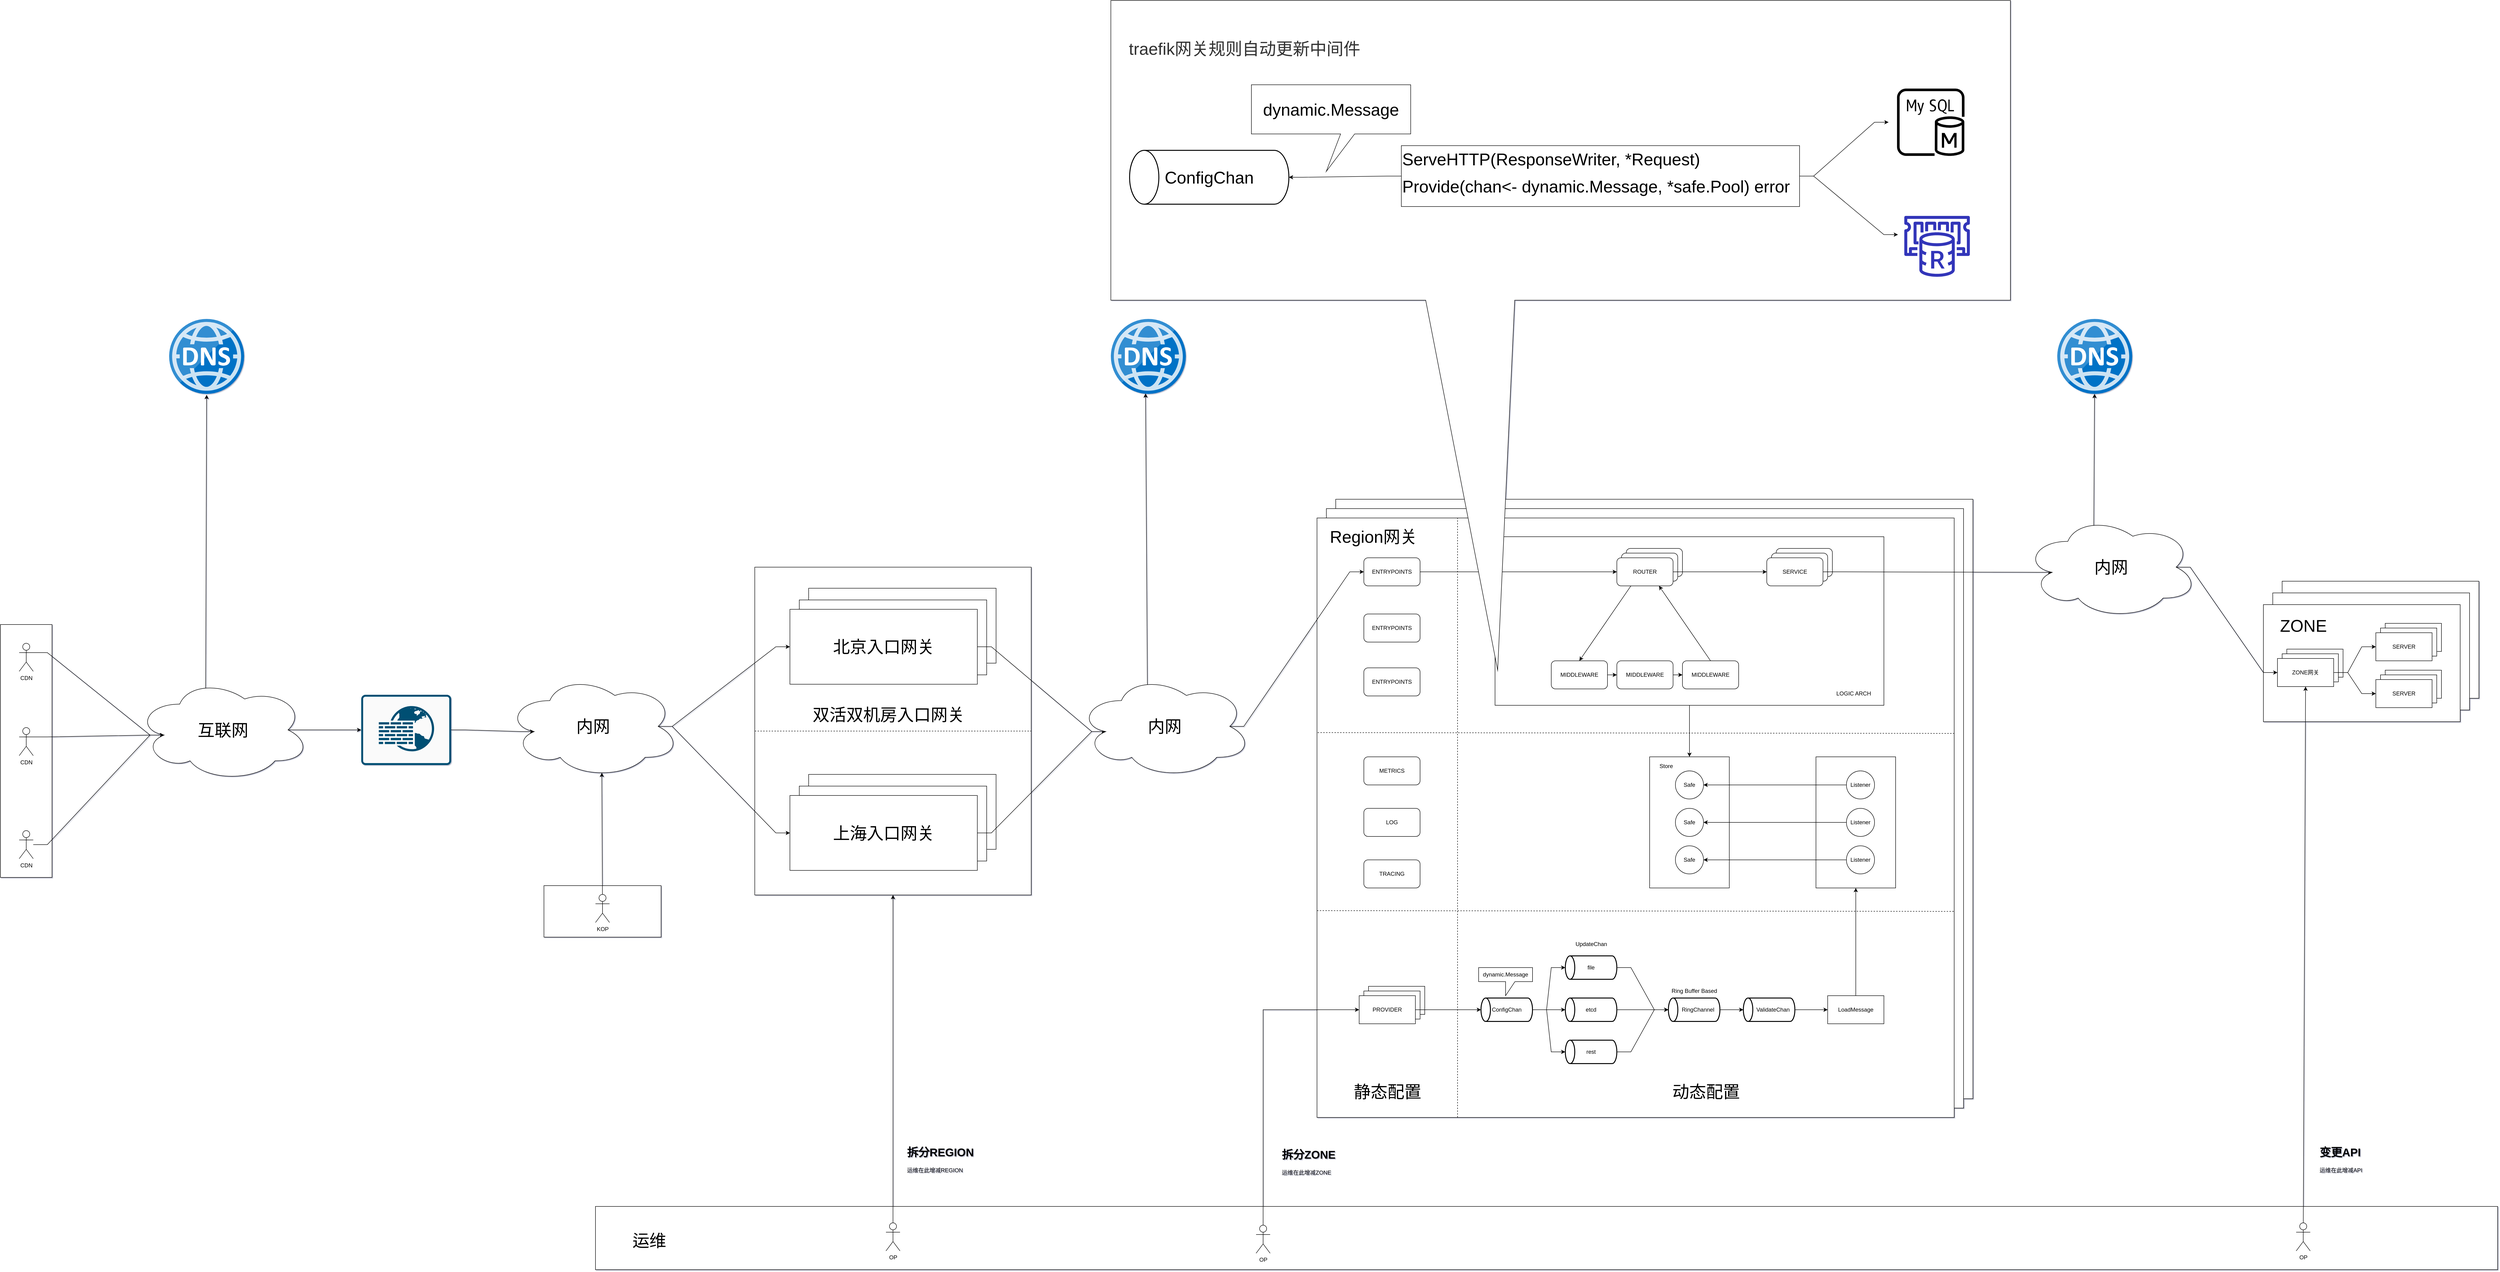 <mxfile compressed="true" version="13.3.0" type="github"><diagram id="VSeTSDTbGr7kno4e8ZSS" name="第 1 页"><mxGraphModel dx="2930" dy="1303" grid="1" gridSize="10" guides="1" tooltips="1" connect="1" arrows="1" fold="1" page="1" pageScale="1" pageWidth="1920" pageHeight="1200" math="1" shadow="1"><root><mxCell id="0"/><mxCell id="1" parent="0"/><mxCell id="nqDBLLpEvd7qS0_0Gc36-135" value="" style="rounded=0;whiteSpace=wrap;html=1;" vertex="1" parent="1"><mxGeometry x="1230" y="2500" width="250" height="110" as="geometry"/></mxCell><mxCell id="nqDBLLpEvd7qS0_0Gc36-91" value="" style="rounded=0;whiteSpace=wrap;html=1;" vertex="1" parent="1"><mxGeometry x="70" y="1942.5" width="110" height="540" as="geometry"/></mxCell><mxCell id="nqDBLLpEvd7qS0_0Gc36-75" value="" style="rounded=0;whiteSpace=wrap;html=1;" vertex="1" parent="1"><mxGeometry x="4940" y="1850" width="420" height="250" as="geometry"/></mxCell><mxCell id="nqDBLLpEvd7qS0_0Gc36-74" value="" style="rounded=0;whiteSpace=wrap;html=1;" vertex="1" parent="1"><mxGeometry x="4920" y="1875" width="420" height="250" as="geometry"/></mxCell><mxCell id="nqDBLLpEvd7qS0_0Gc36-72" value="" style="rounded=0;whiteSpace=wrap;html=1;" vertex="1" parent="1"><mxGeometry x="4900" y="1900" width="420" height="250" as="geometry"/></mxCell><mxCell id="nqDBLLpEvd7qS0_0Gc36-45" value="" style="rounded=0;whiteSpace=wrap;html=1;" vertex="1" parent="1"><mxGeometry x="1680" y="1820" width="590" height="700" as="geometry"/></mxCell><mxCell id="nqDBLLpEvd7qS0_0Gc36-6" value="" style="rounded=0;whiteSpace=wrap;html=1;" vertex="1" parent="1"><mxGeometry x="2920" y="1675" width="1360" height="1280" as="geometry"/></mxCell><mxCell id="nqDBLLpEvd7qS0_0Gc36-5" value="" style="rounded=0;whiteSpace=wrap;html=1;" vertex="1" parent="1"><mxGeometry x="2900" y="1695" width="1360" height="1280" as="geometry"/></mxCell><mxCell id="rJDTD4lO5hqLuJcOWx15-1" value="" style="rounded=0;whiteSpace=wrap;html=1;" parent="1" vertex="1"><mxGeometry x="2880" y="1715" width="1360" height="1280" as="geometry"/></mxCell><mxCell id="hZWeliGbYGQiQUXONn6z-80" style="edgeStyle=none;rounded=0;orthogonalLoop=1;jettySize=auto;html=1;exitX=0.5;exitY=1;exitDx=0;exitDy=0;entryX=0;entryY=0.5;entryDx=0;entryDy=0;fillColor=#FFFFFF;" parent="1" source="hZWeliGbYGQiQUXONn6z-21" target="hZWeliGbYGQiQUXONn6z-69" edge="1"><mxGeometry relative="1" as="geometry"/></mxCell><mxCell id="hZWeliGbYGQiQUXONn6z-21" value="" style="rounded=0;whiteSpace=wrap;html=1;" parent="1" vertex="1"><mxGeometry x="3260" y="1755" width="830" height="360" as="geometry"/></mxCell><mxCell id="hZWeliGbYGQiQUXONn6z-10" style="edgeStyle=orthogonalEdgeStyle;rounded=0;orthogonalLoop=1;jettySize=auto;html=1;" parent="1" source="0BeCym-39-swH0D2_rm6-1" target="0BeCym-39-swH0D2_rm6-5" edge="1"><mxGeometry relative="1" as="geometry"/></mxCell><mxCell id="0BeCym-39-swH0D2_rm6-1" value="ENTRYPOINTS" style="rounded=1;whiteSpace=wrap;html=1;" parent="1" vertex="1"><mxGeometry x="2980" y="1800" width="120" height="60" as="geometry"/></mxCell><mxCell id="0BeCym-39-swH0D2_rm6-3" value="" style="rounded=1;whiteSpace=wrap;html=1;movable=1;resizable=1;rotatable=1;deletable=1;editable=1;connectable=1;" parent="1" vertex="1"><mxGeometry x="3540" y="1780" width="120" height="60" as="geometry"/></mxCell><mxCell id="0BeCym-39-swH0D2_rm6-4" value="" style="rounded=1;whiteSpace=wrap;html=1;movable=1;resizable=1;rotatable=1;deletable=1;editable=1;connectable=1;" parent="1" vertex="1"><mxGeometry x="3530" y="1790" width="120" height="60" as="geometry"/></mxCell><mxCell id="hZWeliGbYGQiQUXONn6z-13" style="rounded=0;orthogonalLoop=1;jettySize=auto;html=1;exitX=0.25;exitY=1;exitDx=0;exitDy=0;entryX=0.5;entryY=0;entryDx=0;entryDy=0;" parent="1" source="0BeCym-39-swH0D2_rm6-5" target="f_kGkvsCkv21Wssh4Dlz-20" edge="1"><mxGeometry relative="1" as="geometry"/></mxCell><mxCell id="hZWeliGbYGQiQUXONn6z-16" style="edgeStyle=orthogonalEdgeStyle;curved=1;rounded=0;orthogonalLoop=1;jettySize=auto;html=1;exitX=1;exitY=0.5;exitDx=0;exitDy=0;" parent="1" source="0BeCym-39-swH0D2_rm6-5" target="0BeCym-39-swH0D2_rm6-8" edge="1"><mxGeometry relative="1" as="geometry"/></mxCell><mxCell id="0BeCym-39-swH0D2_rm6-5" value="ROUTER" style="rounded=1;whiteSpace=wrap;html=1;movable=1;resizable=1;rotatable=1;deletable=1;editable=1;connectable=1;" parent="1" vertex="1"><mxGeometry x="3520" y="1800" width="120" height="60" as="geometry"/></mxCell><mxCell id="0BeCym-39-swH0D2_rm6-6" value="" style="rounded=1;whiteSpace=wrap;html=1;movable=1;resizable=1;rotatable=1;deletable=1;editable=1;connectable=1;" parent="1" vertex="1"><mxGeometry x="3860" y="1780" width="120" height="60" as="geometry"/></mxCell><mxCell id="0BeCym-39-swH0D2_rm6-7" value="" style="rounded=1;whiteSpace=wrap;html=1;movable=1;resizable=1;rotatable=1;deletable=1;editable=1;connectable=1;" parent="1" vertex="1"><mxGeometry x="3850" y="1790" width="120" height="60" as="geometry"/></mxCell><mxCell id="nqDBLLpEvd7qS0_0Gc36-125" style="edgeStyle=entityRelationEdgeStyle;rounded=0;orthogonalLoop=1;jettySize=auto;html=1;exitX=1;exitY=0.5;exitDx=0;exitDy=0;entryX=0.16;entryY=0.55;entryDx=0;entryDy=0;entryPerimeter=0;" edge="1" parent="1" source="0BeCym-39-swH0D2_rm6-8" target="nqDBLLpEvd7qS0_0Gc36-124"><mxGeometry relative="1" as="geometry"/></mxCell><mxCell id="0BeCym-39-swH0D2_rm6-8" value="SERVICE" style="rounded=1;whiteSpace=wrap;html=1;movable=1;resizable=1;rotatable=1;deletable=1;editable=1;connectable=1;" parent="1" vertex="1"><mxGeometry x="3840" y="1800" width="120" height="60" as="geometry"/></mxCell><mxCell id="nqDBLLpEvd7qS0_0Gc36-108" style="rounded=0;orthogonalLoop=1;jettySize=auto;html=1;exitX=0.4;exitY=0.1;exitDx=0;exitDy=0;exitPerimeter=0;entryX=0.5;entryY=1.013;entryDx=0;entryDy=0;entryPerimeter=0;" edge="1" parent="1" source="0BeCym-39-swH0D2_rm6-13" target="nqDBLLpEvd7qS0_0Gc36-105"><mxGeometry relative="1" as="geometry"/></mxCell><mxCell id="nqDBLLpEvd7qS0_0Gc36-117" style="edgeStyle=entityRelationEdgeStyle;rounded=0;orthogonalLoop=1;jettySize=auto;html=1;exitX=0.875;exitY=0.5;exitDx=0;exitDy=0;exitPerimeter=0;entryX=0;entryY=0.5;entryDx=0;entryDy=0;entryPerimeter=0;" edge="1" parent="1" source="0BeCym-39-swH0D2_rm6-13" target="nqDBLLpEvd7qS0_0Gc36-113"><mxGeometry relative="1" as="geometry"/></mxCell><mxCell id="0BeCym-39-swH0D2_rm6-13" value="&lt;font style=&quot;font-size: 36px&quot;&gt;互联网&lt;/font&gt;" style="ellipse;shape=cloud;whiteSpace=wrap;html=1;" parent="1" vertex="1"><mxGeometry x="360" y="2057.5" width="370" height="220" as="geometry"/></mxCell><mxCell id="hZWeliGbYGQiQUXONn6z-14" style="edgeStyle=orthogonalEdgeStyle;curved=1;rounded=0;orthogonalLoop=1;jettySize=auto;html=1;exitX=1;exitY=0.5;exitDx=0;exitDy=0;" parent="1" source="f_kGkvsCkv21Wssh4Dlz-20" target="hZWeliGbYGQiQUXONn6z-8" edge="1"><mxGeometry relative="1" as="geometry"/></mxCell><mxCell id="f_kGkvsCkv21Wssh4Dlz-20" value="&lt;span style=&quot;font-family: &amp;#34;helvetica&amp;#34;&quot;&gt;MIDDLEWARE&lt;/span&gt;" style="rounded=1;whiteSpace=wrap;html=1;movable=1;resizable=1;rotatable=1;deletable=1;editable=1;connectable=1;" parent="1" vertex="1"><mxGeometry x="3380" y="2020" width="120" height="60" as="geometry"/></mxCell><mxCell id="f_kGkvsCkv21Wssh4Dlz-39" value="&lt;font style=&quot;font-size: 36px&quot;&gt;静态配置&lt;/font&gt;" style="text;html=1;align=center;verticalAlign=middle;resizable=0;points=[];autosize=1;" parent="1" vertex="1"><mxGeometry x="2950" y="2925" width="160" height="30" as="geometry"/></mxCell><mxCell id="f_kGkvsCkv21Wssh4Dlz-40" value="&lt;font style=&quot;font-size: 36px&quot;&gt;动态配置&lt;/font&gt;" style="text;html=1;align=center;verticalAlign=middle;resizable=0;points=[];autosize=1;" parent="1" vertex="1"><mxGeometry x="3630" y="2925" width="160" height="30" as="geometry"/></mxCell><mxCell id="hZWeliGbYGQiQUXONn6z-15" style="edgeStyle=orthogonalEdgeStyle;curved=1;rounded=0;orthogonalLoop=1;jettySize=auto;html=1;exitX=1;exitY=0.5;exitDx=0;exitDy=0;entryX=0;entryY=0.5;entryDx=0;entryDy=0;" parent="1" source="hZWeliGbYGQiQUXONn6z-8" target="hZWeliGbYGQiQUXONn6z-9" edge="1"><mxGeometry relative="1" as="geometry"/></mxCell><mxCell id="hZWeliGbYGQiQUXONn6z-8" value="&lt;span style=&quot;font-family: &amp;#34;helvetica&amp;#34;&quot;&gt;MIDDLEWARE&lt;/span&gt;" style="rounded=1;whiteSpace=wrap;html=1;movable=1;resizable=1;rotatable=1;deletable=1;editable=1;connectable=1;" parent="1" vertex="1"><mxGeometry x="3520" y="2020" width="120" height="60" as="geometry"/></mxCell><mxCell id="nqDBLLpEvd7qS0_0Gc36-35" style="rounded=0;orthogonalLoop=1;jettySize=auto;html=1;elbow=vertical;exitX=0.5;exitY=0;exitDx=0;exitDy=0;entryX=0.75;entryY=1;entryDx=0;entryDy=0;" edge="1" parent="1" source="hZWeliGbYGQiQUXONn6z-9" target="0BeCym-39-swH0D2_rm6-5"><mxGeometry relative="1" as="geometry"><mxPoint x="3620" y="1860" as="targetPoint"/></mxGeometry></mxCell><mxCell id="hZWeliGbYGQiQUXONn6z-9" value="&lt;span style=&quot;font-family: &amp;#34;helvetica&amp;#34;&quot;&gt;MIDDLEWARE&lt;/span&gt;" style="rounded=1;whiteSpace=wrap;html=1;movable=1;resizable=1;rotatable=1;deletable=1;editable=1;connectable=1;" parent="1" vertex="1"><mxGeometry x="3660" y="2020" width="120" height="60" as="geometry"/></mxCell><mxCell id="hZWeliGbYGQiQUXONn6z-43" style="edgeStyle=entityRelationEdgeStyle;rounded=0;orthogonalLoop=1;jettySize=auto;html=1;entryX=1;entryY=0.5;entryDx=0;entryDy=0;entryPerimeter=0;exitX=0;exitY=0.5;exitDx=0;exitDy=0;exitPerimeter=0;" parent="1" source="hZWeliGbYGQiQUXONn6z-17" target="hZWeliGbYGQiQUXONn6z-20" edge="1"><mxGeometry relative="1" as="geometry"/></mxCell><mxCell id="hZWeliGbYGQiQUXONn6z-17" value="file" style="strokeWidth=2;html=1;shape=mxgraph.flowchart.direct_data;whiteSpace=wrap;direction=west;" parent="1" vertex="1"><mxGeometry x="3410" y="2650" width="110" height="50" as="geometry"/></mxCell><mxCell id="hZWeliGbYGQiQUXONn6z-44" style="edgeStyle=none;rounded=0;orthogonalLoop=1;jettySize=auto;html=1;exitX=0;exitY=0.5;exitDx=0;exitDy=0;exitPerimeter=0;entryX=1;entryY=0.5;entryDx=0;entryDy=0;entryPerimeter=0;" parent="1" source="hZWeliGbYGQiQUXONn6z-36" target="hZWeliGbYGQiQUXONn6z-20" edge="1"><mxGeometry relative="1" as="geometry"/></mxCell><mxCell id="hZWeliGbYGQiQUXONn6z-36" value="etcd" style="strokeWidth=2;html=1;shape=mxgraph.flowchart.direct_data;whiteSpace=wrap;direction=west;" parent="1" vertex="1"><mxGeometry x="3410" y="2740" width="110" height="50" as="geometry"/></mxCell><mxCell id="hZWeliGbYGQiQUXONn6z-39" style="edgeStyle=entityRelationEdgeStyle;rounded=0;orthogonalLoop=1;jettySize=auto;html=1;exitX=0;exitY=0.5;exitDx=0;exitDy=0;exitPerimeter=0;entryX=1;entryY=0.5;entryDx=0;entryDy=0;entryPerimeter=0;" parent="1" source="hZWeliGbYGQiQUXONn6z-19" target="hZWeliGbYGQiQUXONn6z-17" edge="1"><mxGeometry relative="1" as="geometry"/></mxCell><mxCell id="hZWeliGbYGQiQUXONn6z-40" style="edgeStyle=none;rounded=0;orthogonalLoop=1;jettySize=auto;html=1;entryX=1;entryY=0.5;entryDx=0;entryDy=0;entryPerimeter=0;" parent="1" source="hZWeliGbYGQiQUXONn6z-19" target="hZWeliGbYGQiQUXONn6z-36" edge="1"><mxGeometry relative="1" as="geometry"/></mxCell><mxCell id="hZWeliGbYGQiQUXONn6z-41" style="edgeStyle=entityRelationEdgeStyle;rounded=0;orthogonalLoop=1;jettySize=auto;html=1;exitX=0;exitY=0.5;exitDx=0;exitDy=0;exitPerimeter=0;entryX=1;entryY=0.5;entryDx=0;entryDy=0;entryPerimeter=0;" parent="1" source="hZWeliGbYGQiQUXONn6z-19" target="hZWeliGbYGQiQUXONn6z-38" edge="1"><mxGeometry relative="1" as="geometry"/></mxCell><mxCell id="hZWeliGbYGQiQUXONn6z-19" value="ConfigChan" style="strokeWidth=2;html=1;shape=mxgraph.flowchart.direct_data;whiteSpace=wrap;direction=west;" parent="1" vertex="1"><mxGeometry x="3230" y="2740" width="110" height="50" as="geometry"/></mxCell><mxCell id="hZWeliGbYGQiQUXONn6z-47" style="edgeStyle=entityRelationEdgeStyle;rounded=0;orthogonalLoop=1;jettySize=auto;html=1;exitX=0;exitY=0.5;exitDx=0;exitDy=0;exitPerimeter=0;" parent="1" source="hZWeliGbYGQiQUXONn6z-20" target="hZWeliGbYGQiQUXONn6z-46" edge="1"><mxGeometry relative="1" as="geometry"/></mxCell><mxCell id="hZWeliGbYGQiQUXONn6z-20" value="&amp;nbsp; &amp;nbsp; &amp;nbsp;RingChannel" style="strokeWidth=2;html=1;shape=mxgraph.flowchart.direct_data;whiteSpace=wrap;direction=west;" parent="1" vertex="1"><mxGeometry x="3630" y="2740" width="110" height="50" as="geometry"/></mxCell><mxCell id="hZWeliGbYGQiQUXONn6z-22" value="LOGIC ARCH" style="text;html=1;align=center;verticalAlign=middle;resizable=0;points=[];autosize=1;" parent="1" vertex="1"><mxGeometry x="3980" y="2080" width="90" height="20" as="geometry"/></mxCell><mxCell id="hZWeliGbYGQiQUXONn6z-24" value="dynamic.Message" style="shape=callout;whiteSpace=wrap;html=1;perimeter=calloutPerimeter;" parent="1" vertex="1"><mxGeometry x="3225" y="2675" width="115" height="60" as="geometry"/></mxCell><mxCell id="hZWeliGbYGQiQUXONn6z-45" style="edgeStyle=entityRelationEdgeStyle;rounded=0;orthogonalLoop=1;jettySize=auto;html=1;exitX=0;exitY=0.5;exitDx=0;exitDy=0;exitPerimeter=0;entryX=1;entryY=0.5;entryDx=0;entryDy=0;entryPerimeter=0;" parent="1" source="hZWeliGbYGQiQUXONn6z-38" target="hZWeliGbYGQiQUXONn6z-20" edge="1"><mxGeometry relative="1" as="geometry"><mxPoint x="3630" y="2545" as="targetPoint"/></mxGeometry></mxCell><mxCell id="hZWeliGbYGQiQUXONn6z-38" value="rest" style="strokeWidth=2;html=1;shape=mxgraph.flowchart.direct_data;whiteSpace=wrap;direction=west;" parent="1" vertex="1"><mxGeometry x="3410" y="2830" width="110" height="50" as="geometry"/></mxCell><mxCell id="hZWeliGbYGQiQUXONn6z-42" value="UpdateChan" style="text;html=1;resizable=0;autosize=1;align=center;verticalAlign=middle;points=[];fillColor=none;strokeColor=none;rounded=0;" parent="1" vertex="1"><mxGeometry x="3425" y="2615" width="80" height="20" as="geometry"/></mxCell><mxCell id="hZWeliGbYGQiQUXONn6z-50" style="edgeStyle=entityRelationEdgeStyle;rounded=0;orthogonalLoop=1;jettySize=auto;html=1;exitX=0;exitY=0.5;exitDx=0;exitDy=0;exitPerimeter=0;entryX=0;entryY=0.5;entryDx=0;entryDy=0;" parent="1" source="hZWeliGbYGQiQUXONn6z-46" target="hZWeliGbYGQiQUXONn6z-49" edge="1"><mxGeometry relative="1" as="geometry"/></mxCell><mxCell id="hZWeliGbYGQiQUXONn6z-46" value="&amp;nbsp; &amp;nbsp; &amp;nbsp;ValidateChan" style="strokeWidth=2;html=1;shape=mxgraph.flowchart.direct_data;whiteSpace=wrap;direction=west;" parent="1" vertex="1"><mxGeometry x="3790" y="2740" width="110" height="50" as="geometry"/></mxCell><mxCell id="hZWeliGbYGQiQUXONn6z-48" value="Ring Buffer Based" style="text;html=1;resizable=0;autosize=1;align=center;verticalAlign=middle;points=[];fillColor=none;strokeColor=none;rounded=0;" parent="1" vertex="1"><mxGeometry x="3630" y="2715" width="110" height="20" as="geometry"/></mxCell><mxCell id="hZWeliGbYGQiQUXONn6z-54" style="rounded=0;orthogonalLoop=1;jettySize=auto;html=1;exitX=0.5;exitY=0;exitDx=0;exitDy=0;entryX=1;entryY=0.5;entryDx=0;entryDy=0;fillColor=#FFFFFF;" parent="1" source="hZWeliGbYGQiQUXONn6z-49" target="hZWeliGbYGQiQUXONn6z-53" edge="1"><mxGeometry relative="1" as="geometry"/></mxCell><mxCell id="hZWeliGbYGQiQUXONn6z-49" value="LoadMessage" style="rounded=0;whiteSpace=wrap;html=1;" parent="1" vertex="1"><mxGeometry x="3970" y="2735" width="120" height="60" as="geometry"/></mxCell><mxCell id="hZWeliGbYGQiQUXONn6z-53" value="" style="rounded=0;whiteSpace=wrap;html=1;direction=south;" parent="1" vertex="1"><mxGeometry x="3945" y="2225" width="170" height="280" as="geometry"/></mxCell><mxCell id="hZWeliGbYGQiQUXONn6z-58" value="Listener" style="ellipse;whiteSpace=wrap;html=1;aspect=fixed;" parent="1" vertex="1"><mxGeometry x="4010" y="2415" width="60" height="60" as="geometry"/></mxCell><mxCell id="hZWeliGbYGQiQUXONn6z-69" value="" style="rounded=0;whiteSpace=wrap;html=1;direction=south;" parent="1" vertex="1"><mxGeometry x="3590" y="2225" width="170" height="280" as="geometry"/></mxCell><mxCell id="hZWeliGbYGQiQUXONn6z-68" value="Safe" style="ellipse;whiteSpace=wrap;html=1;aspect=fixed;" parent="1" vertex="1"><mxGeometry x="3645" y="2415" width="60" height="60" as="geometry"/></mxCell><mxCell id="hZWeliGbYGQiQUXONn6z-75" style="edgeStyle=none;rounded=0;orthogonalLoop=1;jettySize=auto;html=1;exitX=0;exitY=0.5;exitDx=0;exitDy=0;entryX=1;entryY=0.5;entryDx=0;entryDy=0;fillColor=#FFFFFF;" parent="1" source="hZWeliGbYGQiQUXONn6z-70" target="hZWeliGbYGQiQUXONn6z-71" edge="1"><mxGeometry relative="1" as="geometry"/></mxCell><mxCell id="hZWeliGbYGQiQUXONn6z-70" value="Listener" style="ellipse;whiteSpace=wrap;html=1;aspect=fixed;" parent="1" vertex="1"><mxGeometry x="4010" y="2335" width="60" height="60" as="geometry"/></mxCell><mxCell id="hZWeliGbYGQiQUXONn6z-71" value="Safe" style="ellipse;whiteSpace=wrap;html=1;aspect=fixed;" parent="1" vertex="1"><mxGeometry x="3645" y="2335" width="60" height="60" as="geometry"/></mxCell><mxCell id="hZWeliGbYGQiQUXONn6z-78" style="edgeStyle=none;rounded=0;orthogonalLoop=1;jettySize=auto;html=1;fillColor=#FFFFFF;" parent="1" source="hZWeliGbYGQiQUXONn6z-72" target="hZWeliGbYGQiQUXONn6z-73" edge="1"><mxGeometry relative="1" as="geometry"/></mxCell><mxCell id="hZWeliGbYGQiQUXONn6z-72" value="Listener" style="ellipse;whiteSpace=wrap;html=1;aspect=fixed;" parent="1" vertex="1"><mxGeometry x="4010" y="2255" width="60" height="60" as="geometry"/></mxCell><mxCell id="hZWeliGbYGQiQUXONn6z-73" value="Safe" style="ellipse;whiteSpace=wrap;html=1;aspect=fixed;" parent="1" vertex="1"><mxGeometry x="3645" y="2255" width="60" height="60" as="geometry"/></mxCell><mxCell id="hZWeliGbYGQiQUXONn6z-74" style="edgeStyle=none;rounded=0;orthogonalLoop=1;jettySize=auto;html=1;exitX=0;exitY=0.5;exitDx=0;exitDy=0;fillColor=#FFFFFF;" parent="1" source="hZWeliGbYGQiQUXONn6z-58" target="hZWeliGbYGQiQUXONn6z-68" edge="1"><mxGeometry relative="1" as="geometry"/></mxCell><mxCell id="hZWeliGbYGQiQUXONn6z-79" value="Store" style="text;html=1;resizable=0;autosize=1;align=center;verticalAlign=middle;points=[];fillColor=none;strokeColor=none;rounded=0;" parent="1" vertex="1"><mxGeometry x="3605" y="2235" width="40" height="20" as="geometry"/></mxCell><mxCell id="hZWeliGbYGQiQUXONn6z-82" value="" style="endArrow=none;dashed=1;html=1;fillColor=#FFFFFF;exitX=0;exitY=0.655;exitDx=0;exitDy=0;exitPerimeter=0;" parent="1" source="rJDTD4lO5hqLuJcOWx15-1" edge="1"><mxGeometry width="50" height="50" relative="1" as="geometry"><mxPoint x="3180" y="2555" as="sourcePoint"/><mxPoint x="4240" y="2555" as="targetPoint"/></mxGeometry></mxCell><mxCell id="hZWeliGbYGQiQUXONn6z-83" value="" style="endArrow=none;dashed=1;html=1;fillColor=#FFFFFF;exitX=0.001;exitY=0.358;exitDx=0;exitDy=0;exitPerimeter=0;" parent="1" source="rJDTD4lO5hqLuJcOWx15-1" edge="1"><mxGeometry width="50" height="50" relative="1" as="geometry"><mxPoint x="3180" y="2175" as="sourcePoint"/><mxPoint x="4240" y="2175" as="targetPoint"/></mxGeometry></mxCell><mxCell id="hZWeliGbYGQiQUXONn6z-84" value="" style="endArrow=none;dashed=1;html=1;fillColor=#FFFFFF;" parent="1" edge="1"><mxGeometry width="50" height="50" relative="1" as="geometry"><mxPoint x="3180" y="2995" as="sourcePoint"/><mxPoint x="3180" y="1715" as="targetPoint"/></mxGeometry></mxCell><mxCell id="hZWeliGbYGQiQUXONn6z-87" value="METRICS" style="rounded=1;whiteSpace=wrap;html=1;" parent="1" vertex="1"><mxGeometry x="2980" y="2225" width="120" height="60" as="geometry"/></mxCell><mxCell id="hZWeliGbYGQiQUXONn6z-88" value="LOG" style="rounded=1;whiteSpace=wrap;html=1;" parent="1" vertex="1"><mxGeometry x="2980" y="2335" width="120" height="60" as="geometry"/></mxCell><mxCell id="hZWeliGbYGQiQUXONn6z-89" value="TRACING" style="rounded=1;whiteSpace=wrap;html=1;" parent="1" vertex="1"><mxGeometry x="2980" y="2445" width="120" height="60" as="geometry"/></mxCell><mxCell id="nqDBLLpEvd7qS0_0Gc36-7" value="&lt;font style=&quot;font-size: 36px&quot;&gt;Region网关&lt;/font&gt;" style="text;html=1;resizable=0;autosize=1;align=center;verticalAlign=middle;points=[];fillColor=none;strokeColor=none;rounded=0;" vertex="1" parent="1"><mxGeometry x="2900" y="1740" width="200" height="30" as="geometry"/></mxCell><mxCell id="nqDBLLpEvd7qS0_0Gc36-20" value="" style="rounded=0;whiteSpace=wrap;html=1;" vertex="1" parent="1"><mxGeometry x="5160" y="1940" width="120" height="60" as="geometry"/></mxCell><mxCell id="nqDBLLpEvd7qS0_0Gc36-21" value="" style="rounded=0;whiteSpace=wrap;html=1;" vertex="1" parent="1"><mxGeometry x="5150" y="1950" width="120" height="60" as="geometry"/></mxCell><mxCell id="nqDBLLpEvd7qS0_0Gc36-22" value="SERVER" style="rounded=0;whiteSpace=wrap;html=1;" vertex="1" parent="1"><mxGeometry x="5140" y="1960" width="120" height="60" as="geometry"/></mxCell><mxCell id="nqDBLLpEvd7qS0_0Gc36-23" value="" style="rounded=0;whiteSpace=wrap;html=1;" vertex="1" parent="1"><mxGeometry x="5160" y="2040" width="120" height="60" as="geometry"/></mxCell><mxCell id="nqDBLLpEvd7qS0_0Gc36-24" value="" style="rounded=0;whiteSpace=wrap;html=1;" vertex="1" parent="1"><mxGeometry x="5150" y="2050" width="120" height="60" as="geometry"/></mxCell><mxCell id="nqDBLLpEvd7qS0_0Gc36-25" value="&lt;span&gt;SERVER&lt;/span&gt;" style="rounded=0;whiteSpace=wrap;html=1;" vertex="1" parent="1"><mxGeometry x="5140" y="2060" width="120" height="60" as="geometry"/></mxCell><mxCell id="nqDBLLpEvd7qS0_0Gc36-26" value="&lt;font style=&quot;font-size: 36px&quot;&gt;ZONE&lt;/font&gt;" style="text;html=1;resizable=0;autosize=1;align=center;verticalAlign=middle;points=[];fillColor=none;strokeColor=none;rounded=0;" vertex="1" parent="1"><mxGeometry x="4925" y="1930" width="120" height="30" as="geometry"/></mxCell><mxCell id="nqDBLLpEvd7qS0_0Gc36-27" value="" style="rounded=0;whiteSpace=wrap;html=1;" vertex="1" parent="1"><mxGeometry x="4950" y="1995" width="120" height="60" as="geometry"/></mxCell><mxCell id="nqDBLLpEvd7qS0_0Gc36-28" value="" style="rounded=0;whiteSpace=wrap;html=1;" vertex="1" parent="1"><mxGeometry x="4940" y="2005" width="120" height="60" as="geometry"/></mxCell><mxCell id="nqDBLLpEvd7qS0_0Gc36-29" style="edgeStyle=entityRelationEdgeStyle;rounded=0;orthogonalLoop=1;jettySize=auto;html=1;entryX=0;entryY=0.5;entryDx=0;entryDy=0;" edge="1" parent="1" source="nqDBLLpEvd7qS0_0Gc36-31" target="nqDBLLpEvd7qS0_0Gc36-25"><mxGeometry relative="1" as="geometry"/></mxCell><mxCell id="nqDBLLpEvd7qS0_0Gc36-30" style="edgeStyle=entityRelationEdgeStyle;rounded=0;orthogonalLoop=1;jettySize=auto;html=1;exitX=1;exitY=0.5;exitDx=0;exitDy=0;entryX=0;entryY=0.5;entryDx=0;entryDy=0;" edge="1" parent="1" source="nqDBLLpEvd7qS0_0Gc36-31" target="nqDBLLpEvd7qS0_0Gc36-22"><mxGeometry relative="1" as="geometry"/></mxCell><mxCell id="nqDBLLpEvd7qS0_0Gc36-31" value="ZONE网关" style="rounded=0;whiteSpace=wrap;html=1;" vertex="1" parent="1"><mxGeometry x="4930" y="2015" width="120" height="60" as="geometry"/></mxCell><mxCell id="nqDBLLpEvd7qS0_0Gc36-38" value="" style="rounded=0;whiteSpace=wrap;html=1;" vertex="1" parent="1"><mxGeometry x="1795" y="1865" width="400" height="160" as="geometry"/></mxCell><mxCell id="nqDBLLpEvd7qS0_0Gc36-39" value="" style="rounded=0;whiteSpace=wrap;html=1;" vertex="1" parent="1"><mxGeometry x="1775" y="1890" width="400" height="160" as="geometry"/></mxCell><mxCell id="nqDBLLpEvd7qS0_0Gc36-122" style="edgeStyle=entityRelationEdgeStyle;rounded=0;orthogonalLoop=1;jettySize=auto;html=1;exitX=1;exitY=0.5;exitDx=0;exitDy=0;entryX=0.16;entryY=0.55;entryDx=0;entryDy=0;entryPerimeter=0;" edge="1" parent="1" source="nqDBLLpEvd7qS0_0Gc36-40" target="nqDBLLpEvd7qS0_0Gc36-120"><mxGeometry relative="1" as="geometry"/></mxCell><mxCell id="nqDBLLpEvd7qS0_0Gc36-40" value="&lt;font style=&quot;font-size: 36px&quot;&gt;北京入口网关&lt;/font&gt;" style="rounded=0;whiteSpace=wrap;html=1;" vertex="1" parent="1"><mxGeometry x="1755" y="1910" width="400" height="160" as="geometry"/></mxCell><mxCell id="nqDBLLpEvd7qS0_0Gc36-41" value="" style="rounded=0;whiteSpace=wrap;html=1;" vertex="1" parent="1"><mxGeometry x="1795" y="2262.5" width="400" height="160" as="geometry"/></mxCell><mxCell id="nqDBLLpEvd7qS0_0Gc36-42" value="" style="rounded=0;whiteSpace=wrap;html=1;" vertex="1" parent="1"><mxGeometry x="1775" y="2287.5" width="400" height="160" as="geometry"/></mxCell><mxCell id="nqDBLLpEvd7qS0_0Gc36-123" style="edgeStyle=entityRelationEdgeStyle;rounded=0;orthogonalLoop=1;jettySize=auto;html=1;exitX=1;exitY=0.5;exitDx=0;exitDy=0;entryX=0.16;entryY=0.55;entryDx=0;entryDy=0;entryPerimeter=0;" edge="1" parent="1" source="nqDBLLpEvd7qS0_0Gc36-43" target="nqDBLLpEvd7qS0_0Gc36-120"><mxGeometry relative="1" as="geometry"/></mxCell><mxCell id="nqDBLLpEvd7qS0_0Gc36-43" value="&lt;font style=&quot;font-size: 36px&quot;&gt;上海入口网关&lt;/font&gt;" style="rounded=0;whiteSpace=wrap;html=1;" vertex="1" parent="1"><mxGeometry x="1755" y="2307.5" width="400" height="160" as="geometry"/></mxCell><mxCell id="nqDBLLpEvd7qS0_0Gc36-46" value="&lt;font style=&quot;font-size: 36px&quot;&gt;双活双机房入口网关&lt;/font&gt;" style="text;html=1;resizable=0;autosize=1;align=center;verticalAlign=middle;points=[];fillColor=none;strokeColor=none;rounded=0;" vertex="1" parent="1"><mxGeometry x="1795" y="2120" width="340" height="30" as="geometry"/></mxCell><mxCell id="nqDBLLpEvd7qS0_0Gc36-53" value="" style="endArrow=none;dashed=1;html=1;exitX=0;exitY=0.5;exitDx=0;exitDy=0;entryX=1;entryY=0.5;entryDx=0;entryDy=0;" edge="1" parent="1" source="nqDBLLpEvd7qS0_0Gc36-45" target="nqDBLLpEvd7qS0_0Gc36-45"><mxGeometry width="50" height="50" relative="1" as="geometry"><mxPoint x="2380" y="2400" as="sourcePoint"/><mxPoint x="2430" y="2350" as="targetPoint"/></mxGeometry></mxCell><mxCell id="nqDBLLpEvd7qS0_0Gc36-61" style="edgeStyle=entityRelationEdgeStyle;rounded=0;orthogonalLoop=1;jettySize=auto;html=1;exitX=1;exitY=0.333;exitDx=0;exitDy=0;exitPerimeter=0;entryX=0.16;entryY=0.55;entryDx=0;entryDy=0;entryPerimeter=0;" edge="1" parent="1" source="nqDBLLpEvd7qS0_0Gc36-54" target="0BeCym-39-swH0D2_rm6-13"><mxGeometry relative="1" as="geometry"/></mxCell><mxCell id="nqDBLLpEvd7qS0_0Gc36-54" value="CDN" style="shape=umlActor;verticalLabelPosition=bottom;labelBackgroundColor=#ffffff;verticalAlign=top;html=1;outlineConnect=0;" vertex="1" parent="1"><mxGeometry x="110" y="1982.5" width="30" height="60" as="geometry"/></mxCell><mxCell id="nqDBLLpEvd7qS0_0Gc36-58" style="edgeStyle=entityRelationEdgeStyle;rounded=0;orthogonalLoop=1;jettySize=auto;html=1;entryX=0.16;entryY=0.55;entryDx=0;entryDy=0;entryPerimeter=0;" edge="1" parent="1" source="nqDBLLpEvd7qS0_0Gc36-57" target="0BeCym-39-swH0D2_rm6-13"><mxGeometry relative="1" as="geometry"/></mxCell><mxCell id="nqDBLLpEvd7qS0_0Gc36-57" value="CDN" style="shape=umlActor;verticalLabelPosition=bottom;labelBackgroundColor=#ffffff;verticalAlign=top;html=1;outlineConnect=0;" vertex="1" parent="1"><mxGeometry x="110" y="2382.5" width="30" height="60" as="geometry"/></mxCell><mxCell id="nqDBLLpEvd7qS0_0Gc36-65" style="edgeStyle=entityRelationEdgeStyle;rounded=0;orthogonalLoop=1;jettySize=auto;html=1;exitX=1;exitY=0.333;exitDx=0;exitDy=0;exitPerimeter=0;entryX=0.16;entryY=0.55;entryDx=0;entryDy=0;entryPerimeter=0;" edge="1" parent="1" source="nqDBLLpEvd7qS0_0Gc36-64" target="0BeCym-39-swH0D2_rm6-13"><mxGeometry relative="1" as="geometry"/></mxCell><mxCell id="nqDBLLpEvd7qS0_0Gc36-64" value="CDN" style="shape=umlActor;verticalLabelPosition=bottom;labelBackgroundColor=#ffffff;verticalAlign=top;html=1;outlineConnect=0;" vertex="1" parent="1"><mxGeometry x="110" y="2162.5" width="30" height="60" as="geometry"/></mxCell><mxCell id="nqDBLLpEvd7qS0_0Gc36-80" value="ENTRYPOINTS" style="rounded=1;whiteSpace=wrap;html=1;" vertex="1" parent="1"><mxGeometry x="2980" y="1920" width="120" height="60" as="geometry"/></mxCell><mxCell id="nqDBLLpEvd7qS0_0Gc36-81" value="ENTRYPOINTS" style="rounded=1;whiteSpace=wrap;html=1;" vertex="1" parent="1"><mxGeometry x="2980" y="2035" width="120" height="60" as="geometry"/></mxCell><mxCell id="nqDBLLpEvd7qS0_0Gc36-92" value="" style="rounded=0;whiteSpace=wrap;html=1;" vertex="1" parent="1"><mxGeometry x="1340" y="3185" width="4060" height="135" as="geometry"/></mxCell><mxCell id="nqDBLLpEvd7qS0_0Gc36-82" value="OP" style="shape=umlActor;verticalLabelPosition=bottom;labelBackgroundColor=#ffffff;verticalAlign=top;html=1;outlineConnect=0;" vertex="1" parent="1"><mxGeometry x="4970" y="3220" width="30" height="60" as="geometry"/></mxCell><mxCell id="nqDBLLpEvd7qS0_0Gc36-83" style="rounded=0;orthogonalLoop=1;jettySize=auto;html=1;entryX=0.5;entryY=1;entryDx=0;entryDy=0;" edge="1" parent="1" source="nqDBLLpEvd7qS0_0Gc36-82" target="nqDBLLpEvd7qS0_0Gc36-31"><mxGeometry relative="1" as="geometry"/></mxCell><mxCell id="nqDBLLpEvd7qS0_0Gc36-96" style="rounded=0;orthogonalLoop=1;jettySize=auto;html=1;exitX=0.5;exitY=0;exitDx=0;exitDy=0;exitPerimeter=0;entryX=0;entryY=0.5;entryDx=0;entryDy=0;edgeStyle=orthogonalEdgeStyle;" edge="1" parent="1" source="f_kGkvsCkv21Wssh4Dlz-41" target="nqDBLLpEvd7qS0_0Gc36-95"><mxGeometry relative="1" as="geometry"/></mxCell><mxCell id="f_kGkvsCkv21Wssh4Dlz-41" value="OP" style="shape=umlActor;verticalLabelPosition=bottom;labelBackgroundColor=#ffffff;verticalAlign=top;html=1;outlineConnect=0;" parent="1" vertex="1"><mxGeometry x="2750" y="3225" width="30" height="60" as="geometry"/></mxCell><mxCell id="nqDBLLpEvd7qS0_0Gc36-93" value="" style="rounded=0;whiteSpace=wrap;html=1;" vertex="1" parent="1"><mxGeometry x="2990" y="2715" width="120" height="60" as="geometry"/></mxCell><mxCell id="nqDBLLpEvd7qS0_0Gc36-94" value="" style="rounded=0;whiteSpace=wrap;html=1;" vertex="1" parent="1"><mxGeometry x="2980" y="2725" width="120" height="60" as="geometry"/></mxCell><mxCell id="nqDBLLpEvd7qS0_0Gc36-103" style="edgeStyle=none;rounded=0;orthogonalLoop=1;jettySize=auto;html=1;exitX=1;exitY=0.5;exitDx=0;exitDy=0;entryX=1;entryY=0.5;entryDx=0;entryDy=0;entryPerimeter=0;" edge="1" parent="1" source="nqDBLLpEvd7qS0_0Gc36-95" target="hZWeliGbYGQiQUXONn6z-19"><mxGeometry relative="1" as="geometry"/></mxCell><mxCell id="nqDBLLpEvd7qS0_0Gc36-95" value="PROVIDER" style="rounded=0;whiteSpace=wrap;html=1;" vertex="1" parent="1"><mxGeometry x="2970" y="2735" width="120" height="60" as="geometry"/></mxCell><mxCell id="nqDBLLpEvd7qS0_0Gc36-84" value="OP" style="shape=umlActor;verticalLabelPosition=bottom;labelBackgroundColor=#ffffff;verticalAlign=top;html=1;outlineConnect=0;" vertex="1" parent="1"><mxGeometry x="1960" y="3220" width="30" height="60" as="geometry"/></mxCell><mxCell id="nqDBLLpEvd7qS0_0Gc36-85" style="edgeStyle=none;rounded=0;orthogonalLoop=1;jettySize=auto;html=1;exitX=0.5;exitY=0;exitDx=0;exitDy=0;exitPerimeter=0;entryX=0.5;entryY=1;entryDx=0;entryDy=0;" edge="1" parent="1" source="nqDBLLpEvd7qS0_0Gc36-84" target="nqDBLLpEvd7qS0_0Gc36-45"><mxGeometry relative="1" as="geometry"><mxPoint x="1954" y="2600" as="targetPoint"/></mxGeometry></mxCell><mxCell id="nqDBLLpEvd7qS0_0Gc36-99" value="&lt;h1&gt;拆分REGION&lt;/h1&gt;&lt;p&gt;运维在此增减REGION&lt;/p&gt;" style="text;html=1;strokeColor=none;fillColor=none;spacing=5;spacingTop=-20;whiteSpace=wrap;overflow=hidden;rounded=0;" vertex="1" parent="1"><mxGeometry x="2000" y="3050" width="190" height="120" as="geometry"/></mxCell><mxCell id="nqDBLLpEvd7qS0_0Gc36-100" value="&lt;font style=&quot;font-size: 36px&quot;&gt;运维&lt;/font&gt;" style="text;html=1;strokeColor=none;fillColor=none;align=center;verticalAlign=middle;whiteSpace=wrap;rounded=0;" vertex="1" parent="1"><mxGeometry x="1400" y="3247.5" width="110" height="20" as="geometry"/></mxCell><mxCell id="nqDBLLpEvd7qS0_0Gc36-101" value="&lt;h1&gt;拆分ZONE&lt;/h1&gt;&lt;p&gt;运维在此增减ZONE&lt;/p&gt;" style="text;html=1;strokeColor=none;fillColor=none;spacing=5;spacingTop=-20;whiteSpace=wrap;overflow=hidden;rounded=0;" vertex="1" parent="1"><mxGeometry x="2800" y="3055" width="190" height="120" as="geometry"/></mxCell><mxCell id="nqDBLLpEvd7qS0_0Gc36-102" value="&lt;h1&gt;变更API&lt;/h1&gt;&lt;p&gt;运维在此增减API&lt;/p&gt;" style="text;html=1;strokeColor=none;fillColor=none;spacing=5;spacingTop=-20;whiteSpace=wrap;overflow=hidden;rounded=0;" vertex="1" parent="1"><mxGeometry x="5015" y="3050" width="190" height="120" as="geometry"/></mxCell><mxCell id="nqDBLLpEvd7qS0_0Gc36-105" value="" style="aspect=fixed;html=1;points=[];align=center;image;fontSize=12;image=img/lib/mscae/DNS.svg;" vertex="1" parent="1"><mxGeometry x="430" y="1290" width="160" height="160" as="geometry"/></mxCell><mxCell id="nqDBLLpEvd7qS0_0Gc36-110" style="edgeStyle=entityRelationEdgeStyle;rounded=0;orthogonalLoop=1;jettySize=auto;html=1;exitX=0.875;exitY=0.5;exitDx=0;exitDy=0;exitPerimeter=0;entryX=0;entryY=0.5;entryDx=0;entryDy=0;" edge="1" parent="1" source="nqDBLLpEvd7qS0_0Gc36-109" target="nqDBLLpEvd7qS0_0Gc36-40"><mxGeometry relative="1" as="geometry"/></mxCell><mxCell id="nqDBLLpEvd7qS0_0Gc36-111" style="edgeStyle=entityRelationEdgeStyle;rounded=0;orthogonalLoop=1;jettySize=auto;html=1;exitX=0.875;exitY=0.5;exitDx=0;exitDy=0;exitPerimeter=0;entryX=0;entryY=0.5;entryDx=0;entryDy=0;" edge="1" parent="1" source="nqDBLLpEvd7qS0_0Gc36-109" target="nqDBLLpEvd7qS0_0Gc36-43"><mxGeometry relative="1" as="geometry"/></mxCell><mxCell id="nqDBLLpEvd7qS0_0Gc36-109" value="&lt;font style=&quot;font-size: 36px&quot;&gt;内网&lt;/font&gt;" style="ellipse;shape=cloud;whiteSpace=wrap;html=1;" vertex="1" parent="1"><mxGeometry x="1150" y="2050" width="370" height="220" as="geometry"/></mxCell><mxCell id="nqDBLLpEvd7qS0_0Gc36-116" style="edgeStyle=entityRelationEdgeStyle;rounded=0;orthogonalLoop=1;jettySize=auto;html=1;exitX=1;exitY=0.5;exitDx=0;exitDy=0;exitPerimeter=0;entryX=0.16;entryY=0.55;entryDx=0;entryDy=0;entryPerimeter=0;" edge="1" parent="1" source="nqDBLLpEvd7qS0_0Gc36-113" target="nqDBLLpEvd7qS0_0Gc36-109"><mxGeometry relative="1" as="geometry"/></mxCell><mxCell id="nqDBLLpEvd7qS0_0Gc36-113" value="" style="points=[[0.015,0.015,0],[0.985,0.015,0],[0.985,0.985,0],[0.015,0.985,0],[0.25,0,0],[0.5,0,0],[0.75,0,0],[1,0.25,0],[1,0.5,0],[1,0.75,0],[0.75,1,0],[0.5,1,0],[0.25,1,0],[0,0.75,0],[0,0.5,0],[0,0.25,0]];verticalLabelPosition=bottom;html=1;verticalAlign=top;aspect=fixed;align=center;pointerEvents=1;shape=mxgraph.cisco19.rect;prIcon=web_application_firewall;fillColor=#FAFAFA;strokeColor=#005073;" vertex="1" parent="1"><mxGeometry x="840" y="2092.5" width="192" height="150" as="geometry"/></mxCell><mxCell id="nqDBLLpEvd7qS0_0Gc36-119" style="rounded=0;orthogonalLoop=1;jettySize=auto;html=1;entryX=0.55;entryY=0.95;entryDx=0;entryDy=0;entryPerimeter=0;" edge="1" parent="1" source="nqDBLLpEvd7qS0_0Gc36-118" target="nqDBLLpEvd7qS0_0Gc36-109"><mxGeometry relative="1" as="geometry"/></mxCell><mxCell id="nqDBLLpEvd7qS0_0Gc36-118" value="KOP" style="shape=umlActor;verticalLabelPosition=bottom;labelBackgroundColor=#ffffff;verticalAlign=top;html=1;outlineConnect=0;" vertex="1" parent="1"><mxGeometry x="1340" y="2518.75" width="30" height="60" as="geometry"/></mxCell><mxCell id="nqDBLLpEvd7qS0_0Gc36-121" style="edgeStyle=entityRelationEdgeStyle;rounded=0;orthogonalLoop=1;jettySize=auto;html=1;exitX=0.875;exitY=0.5;exitDx=0;exitDy=0;exitPerimeter=0;entryX=0;entryY=0.5;entryDx=0;entryDy=0;" edge="1" parent="1" source="nqDBLLpEvd7qS0_0Gc36-120" target="0BeCym-39-swH0D2_rm6-1"><mxGeometry relative="1" as="geometry"/></mxCell><mxCell id="nqDBLLpEvd7qS0_0Gc36-128" style="rounded=0;orthogonalLoop=1;jettySize=auto;html=1;exitX=0.4;exitY=0.1;exitDx=0;exitDy=0;exitPerimeter=0;entryX=0.463;entryY=0.994;entryDx=0;entryDy=0;entryPerimeter=0;" edge="1" parent="1" source="nqDBLLpEvd7qS0_0Gc36-120" target="nqDBLLpEvd7qS0_0Gc36-127"><mxGeometry relative="1" as="geometry"/></mxCell><mxCell id="nqDBLLpEvd7qS0_0Gc36-120" value="&lt;font style=&quot;font-size: 36px&quot;&gt;内网&lt;/font&gt;" style="ellipse;shape=cloud;whiteSpace=wrap;html=1;" vertex="1" parent="1"><mxGeometry x="2370" y="2050" width="370" height="220" as="geometry"/></mxCell><mxCell id="nqDBLLpEvd7qS0_0Gc36-126" style="edgeStyle=entityRelationEdgeStyle;rounded=0;orthogonalLoop=1;jettySize=auto;html=1;exitX=0.875;exitY=0.5;exitDx=0;exitDy=0;exitPerimeter=0;entryX=0;entryY=0.5;entryDx=0;entryDy=0;" edge="1" parent="1" source="nqDBLLpEvd7qS0_0Gc36-124" target="nqDBLLpEvd7qS0_0Gc36-31"><mxGeometry relative="1" as="geometry"/></mxCell><mxCell id="nqDBLLpEvd7qS0_0Gc36-130" style="edgeStyle=none;rounded=0;orthogonalLoop=1;jettySize=auto;html=1;exitX=0.4;exitY=0.1;exitDx=0;exitDy=0;exitPerimeter=0;" edge="1" parent="1" source="nqDBLLpEvd7qS0_0Gc36-124" target="nqDBLLpEvd7qS0_0Gc36-129"><mxGeometry relative="1" as="geometry"/></mxCell><mxCell id="nqDBLLpEvd7qS0_0Gc36-124" value="&lt;font style=&quot;font-size: 36px&quot;&gt;内网&lt;/font&gt;" style="ellipse;shape=cloud;whiteSpace=wrap;html=1;" vertex="1" parent="1"><mxGeometry x="4390" y="1710" width="370" height="220" as="geometry"/></mxCell><mxCell id="nqDBLLpEvd7qS0_0Gc36-127" value="" style="aspect=fixed;html=1;points=[];align=center;image;fontSize=12;image=img/lib/mscae/DNS.svg;" vertex="1" parent="1"><mxGeometry x="2440" y="1290" width="160" height="160" as="geometry"/></mxCell><mxCell id="nqDBLLpEvd7qS0_0Gc36-129" value="" style="aspect=fixed;html=1;points=[];align=center;image;fontSize=12;image=img/lib/mscae/DNS.svg;" vertex="1" parent="1"><mxGeometry x="4460" y="1290" width="160" height="160" as="geometry"/></mxCell><mxCell id="nqDBLLpEvd7qS0_0Gc36-151" value="" style="shape=callout;whiteSpace=wrap;html=1;perimeter=calloutPerimeter;strokeColor=#000000;base=190;position2=0.43;size=790;position=0.35;" vertex="1" parent="1"><mxGeometry x="2440" y="610" width="1920" height="1430" as="geometry"/></mxCell><mxCell id="nqDBLLpEvd7qS0_0Gc36-139" value="&lt;h1 id=&quot;title-text&quot; class=&quot;with-breadcrumbs&quot; style=&quot;margin: 0px ; padding: 5px 0px 0px ; line-height: 1.25 ; clear: left ; background-color: rgb(255 , 255 , 255)&quot;&gt;&lt;font color=&quot;#333333&quot; face=&quot;arial, sans-serif&quot; style=&quot;font-size: 36px&quot;&gt;&lt;span style=&quot;font-weight: 400&quot;&gt;traefik网关规则自动更新中间件&lt;/span&gt;&lt;/font&gt;&lt;br&gt;&lt;/h1&gt;" style="text;html=1;resizable=0;autosize=1;align=center;verticalAlign=middle;points=[];fillColor=none;strokeColor=#FFFFFF;rounded=0;" vertex="1" parent="1"><mxGeometry x="2470" y="680" width="510" height="60" as="geometry"/></mxCell><mxCell id="nqDBLLpEvd7qS0_0Gc36-142" value="" style="outlineConnect=0;fontColor=#232F3E;gradientColor=none;strokeColor=#000000;fillColor=#ffffff;dashed=0;verticalLabelPosition=bottom;verticalAlign=top;align=center;html=1;fontSize=12;fontStyle=0;aspect=fixed;shape=mxgraph.aws4.resourceIcon;resIcon=mxgraph.aws4.mysql_db_instance;" vertex="1" parent="1"><mxGeometry x="4100" y="780" width="180" height="180" as="geometry"/></mxCell><mxCell id="nqDBLLpEvd7qS0_0Gc36-144" value="" style="outlineConnect=0;fontColor=#232F3E;gradientColor=none;fillColor=#3334B9;strokeColor=#000000;dashed=0;verticalLabelPosition=bottom;verticalAlign=top;align=center;html=1;fontSize=12;fontStyle=0;aspect=fixed;pointerEvents=1;shape=mxgraph.aws4.elasticache_for_redis;" vertex="1" parent="1"><mxGeometry x="4130" y="1070" width="146.96" height="130" as="geometry"/></mxCell><mxCell id="nqDBLLpEvd7qS0_0Gc36-147" style="edgeStyle=elbowEdgeStyle;rounded=0;orthogonalLoop=1;jettySize=auto;html=1;exitX=1;exitY=0.5;exitDx=0;exitDy=0;strokeColor=#000000;" edge="1" parent="1" source="nqDBLLpEvd7qS0_0Gc36-145"><mxGeometry relative="1" as="geometry"><mxPoint x="3587" y="1010" as="targetPoint"/></mxGeometry></mxCell><mxCell id="nqDBLLpEvd7qS0_0Gc36-149" style="edgeStyle=entityRelationEdgeStyle;rounded=0;orthogonalLoop=1;jettySize=auto;html=1;exitX=1;exitY=0.5;exitDx=0;exitDy=0;strokeColor=#000000;" edge="1" parent="1" source="nqDBLLpEvd7qS0_0Gc36-145"><mxGeometry relative="1" as="geometry"><mxPoint x="4120" y="1110" as="targetPoint"/></mxGeometry></mxCell><mxCell id="nqDBLLpEvd7qS0_0Gc36-159" style="edgeStyle=entityRelationEdgeStyle;rounded=0;orthogonalLoop=1;jettySize=auto;html=1;exitX=0;exitY=0.5;exitDx=0;exitDy=0;strokeColor=#000000;" edge="1" parent="1" source="nqDBLLpEvd7qS0_0Gc36-145" target="nqDBLLpEvd7qS0_0Gc36-150"><mxGeometry relative="1" as="geometry"/></mxCell><mxCell id="nqDBLLpEvd7qS0_0Gc36-160" style="edgeStyle=entityRelationEdgeStyle;rounded=0;orthogonalLoop=1;jettySize=auto;html=1;exitX=1;exitY=0.5;exitDx=0;exitDy=0;strokeColor=#000000;" edge="1" parent="1" source="nqDBLLpEvd7qS0_0Gc36-145" target="nqDBLLpEvd7qS0_0Gc36-142"><mxGeometry relative="1" as="geometry"/></mxCell><mxCell id="nqDBLLpEvd7qS0_0Gc36-145" value="&lt;font&gt;&lt;span style=&quot;font-size: 36px&quot;&gt;ServeHTTP(ResponseWriter, *Request)&lt;br&gt;&lt;/span&gt;&lt;br&gt;&lt;span style=&quot;font-size: 36px&quot;&gt;Provide(chan&amp;lt;- dynamic.Message, *safe.Pool) error&lt;/span&gt;&lt;br&gt;&lt;br&gt;&lt;/font&gt;" style="rounded=0;whiteSpace=wrap;html=1;strokeColor=#000000;align=left;" vertex="1" parent="1"><mxGeometry x="3060" y="920" width="850" height="130" as="geometry"/></mxCell><mxCell id="nqDBLLpEvd7qS0_0Gc36-150" value="&lt;font style=&quot;font-size: 36px&quot;&gt;ConfigChan&lt;/font&gt;" style="strokeWidth=2;html=1;shape=mxgraph.flowchart.direct_data;whiteSpace=wrap;direction=west;strokeColor=#000000;" vertex="1" parent="1"><mxGeometry x="2480" y="930" width="340" height="115" as="geometry"/></mxCell><mxCell id="nqDBLLpEvd7qS0_0Gc36-163" value="&lt;font style=&quot;font-size: 36px&quot;&gt;dynamic.Message&lt;/font&gt;" style="shape=callout;whiteSpace=wrap;html=1;perimeter=calloutPerimeter;position2=0.47;base=30;size=80;position=0.56;" vertex="1" parent="1"><mxGeometry x="2740" y="790" width="340" height="185" as="geometry"/></mxCell></root></mxGraphModel></diagram></mxfile>